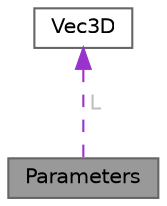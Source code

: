 digraph "Parameters"
{
 // LATEX_PDF_SIZE
  bgcolor="transparent";
  edge [fontname=Helvetica,fontsize=10,labelfontname=Helvetica,labelfontsize=10];
  node [fontname=Helvetica,fontsize=10,shape=box,height=0.2,width=0.4];
  Node1 [id="Node000001",label="Parameters",height=0.2,width=0.4,color="gray40", fillcolor="grey60", style="filled", fontcolor="black",tooltip="Struct to store all parameters. These parameters are set by the function set_parameters."];
  Node2 -> Node1 [id="edge1_Node000001_Node000002",dir="back",color="darkorchid3",style="dashed",tooltip=" ",label=<<TABLE CELLBORDER="0" BORDER="0"><TR><TD VALIGN="top" ALIGN="LEFT" CELLPADDING="1" CELLSPACING="0">L</TD></TR>
</TABLE>> ,fontcolor="grey" ];
  Node2 [id="Node000002",label="Vec3D",height=0.2,width=0.4,color="gray40", fillcolor="white", style="filled",URL="$struct_vec3_d.html",tooltip="Struct to store x, y, and z component of a 3D vector."];
}
